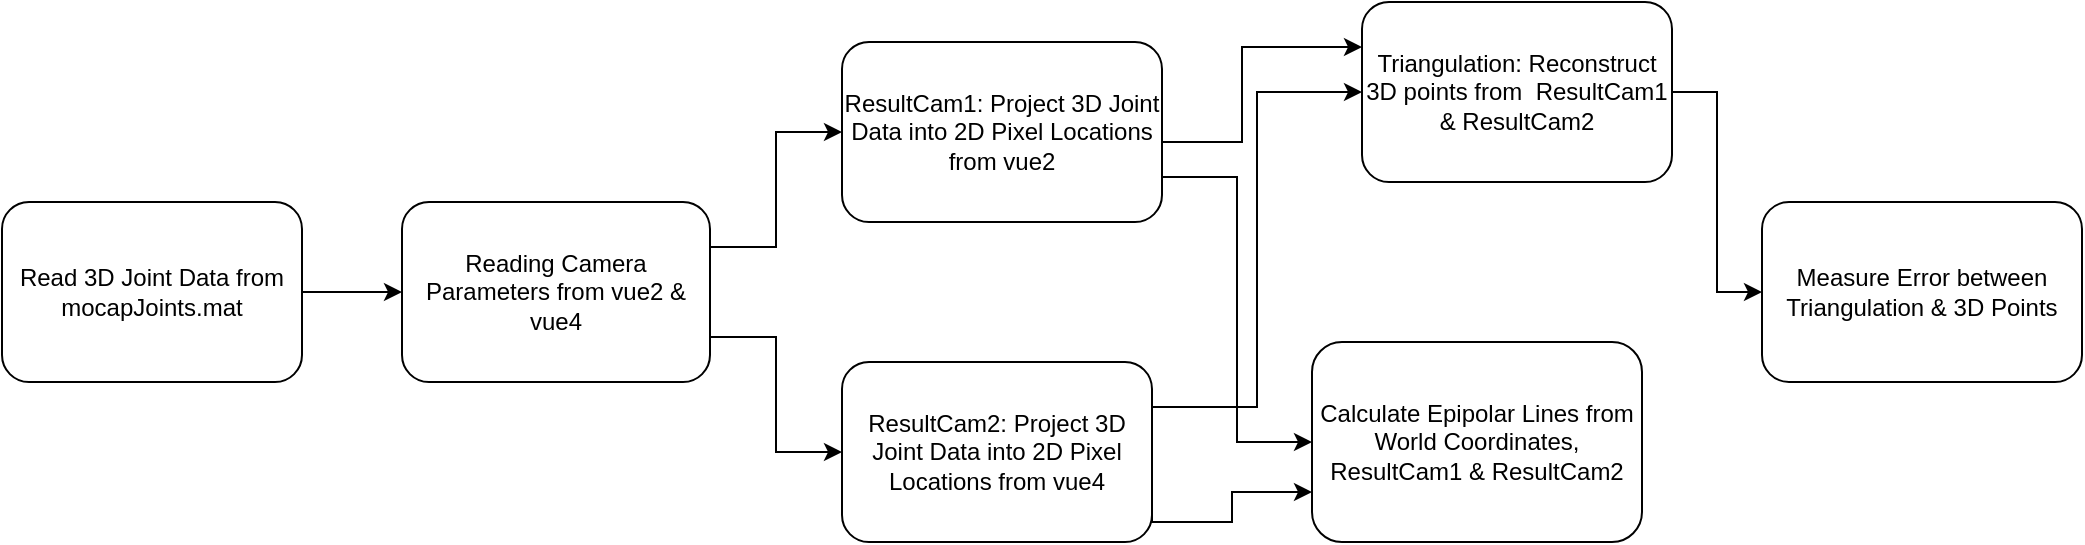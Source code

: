 <mxfile version="13.9.2" type="github">
  <diagram id="C5RBs43oDa-KdzZeNtuy" name="Page-1">
    <mxGraphModel dx="1298" dy="1057" grid="1" gridSize="10" guides="1" tooltips="1" connect="1" arrows="1" fold="1" page="1" pageScale="1" pageWidth="827" pageHeight="1169" math="0" shadow="0">
      <root>
        <mxCell id="WIyWlLk6GJQsqaUBKTNV-0" />
        <mxCell id="WIyWlLk6GJQsqaUBKTNV-1" parent="WIyWlLk6GJQsqaUBKTNV-0" />
        <mxCell id="402DV-XQyOO6TvEaiUYU-20" style="edgeStyle=orthogonalEdgeStyle;rounded=0;orthogonalLoop=1;jettySize=auto;html=1;exitX=1;exitY=0.5;exitDx=0;exitDy=0;entryX=0;entryY=0.5;entryDx=0;entryDy=0;" edge="1" parent="WIyWlLk6GJQsqaUBKTNV-1" source="402DV-XQyOO6TvEaiUYU-1" target="402DV-XQyOO6TvEaiUYU-3">
          <mxGeometry relative="1" as="geometry" />
        </mxCell>
        <mxCell id="402DV-XQyOO6TvEaiUYU-1" value="Triangulation: Reconstruct 3D points from&amp;nbsp; ResultCam1 &amp;amp; ResultCam2" style="rounded=1;whiteSpace=wrap;html=1;" vertex="1" parent="WIyWlLk6GJQsqaUBKTNV-1">
          <mxGeometry x="750" y="300" width="155" height="90" as="geometry" />
        </mxCell>
        <mxCell id="402DV-XQyOO6TvEaiUYU-31" style="edgeStyle=orthogonalEdgeStyle;rounded=0;orthogonalLoop=1;jettySize=auto;html=1;exitX=1;exitY=0.25;exitDx=0;exitDy=0;entryX=0;entryY=0.5;entryDx=0;entryDy=0;" edge="1" parent="WIyWlLk6GJQsqaUBKTNV-1" source="402DV-XQyOO6TvEaiUYU-2" target="402DV-XQyOO6TvEaiUYU-1">
          <mxGeometry relative="1" as="geometry" />
        </mxCell>
        <mxCell id="402DV-XQyOO6TvEaiUYU-32" style="edgeStyle=orthogonalEdgeStyle;rounded=0;orthogonalLoop=1;jettySize=auto;html=1;exitX=1;exitY=0.75;exitDx=0;exitDy=0;entryX=0;entryY=0.75;entryDx=0;entryDy=0;" edge="1" parent="WIyWlLk6GJQsqaUBKTNV-1" source="402DV-XQyOO6TvEaiUYU-2" target="402DV-XQyOO6TvEaiUYU-5">
          <mxGeometry relative="1" as="geometry">
            <Array as="points">
              <mxPoint x="645" y="560" />
              <mxPoint x="685" y="560" />
              <mxPoint x="685" y="545" />
            </Array>
          </mxGeometry>
        </mxCell>
        <mxCell id="402DV-XQyOO6TvEaiUYU-2" value="ResultCam2: Project 3D Joint Data into 2D Pixel Locations from vue4" style="rounded=1;whiteSpace=wrap;html=1;" vertex="1" parent="WIyWlLk6GJQsqaUBKTNV-1">
          <mxGeometry x="490" y="480" width="155" height="90" as="geometry" />
        </mxCell>
        <mxCell id="402DV-XQyOO6TvEaiUYU-3" value="Measure Error between Triangulation &amp;amp; 3D Points" style="rounded=1;whiteSpace=wrap;html=1;" vertex="1" parent="WIyWlLk6GJQsqaUBKTNV-1">
          <mxGeometry x="950" y="400" width="160" height="90" as="geometry" />
        </mxCell>
        <mxCell id="402DV-XQyOO6TvEaiUYU-17" style="edgeStyle=orthogonalEdgeStyle;rounded=0;orthogonalLoop=1;jettySize=auto;html=1;exitX=1;exitY=0.75;exitDx=0;exitDy=0;entryX=0;entryY=0.5;entryDx=0;entryDy=0;" edge="1" parent="WIyWlLk6GJQsqaUBKTNV-1" source="402DV-XQyOO6TvEaiUYU-4" target="402DV-XQyOO6TvEaiUYU-5">
          <mxGeometry relative="1" as="geometry" />
        </mxCell>
        <mxCell id="402DV-XQyOO6TvEaiUYU-29" style="edgeStyle=orthogonalEdgeStyle;rounded=0;orthogonalLoop=1;jettySize=auto;html=1;exitX=1;exitY=0.5;exitDx=0;exitDy=0;entryX=0;entryY=0.25;entryDx=0;entryDy=0;" edge="1" parent="WIyWlLk6GJQsqaUBKTNV-1" source="402DV-XQyOO6TvEaiUYU-4" target="402DV-XQyOO6TvEaiUYU-1">
          <mxGeometry relative="1" as="geometry">
            <Array as="points">
              <mxPoint x="690" y="370" />
              <mxPoint x="690" y="323" />
            </Array>
          </mxGeometry>
        </mxCell>
        <mxCell id="402DV-XQyOO6TvEaiUYU-4" value="ResultCam1: Project 3D Joint Data into 2D Pixel Locations from vue2" style="rounded=1;whiteSpace=wrap;html=1;" vertex="1" parent="WIyWlLk6GJQsqaUBKTNV-1">
          <mxGeometry x="490" y="320" width="160" height="90" as="geometry" />
        </mxCell>
        <mxCell id="402DV-XQyOO6TvEaiUYU-5" value="Calculate Epipolar Lines from World Coordinates, ResultCam1 &amp;amp; ResultCam2" style="rounded=1;whiteSpace=wrap;html=1;" vertex="1" parent="WIyWlLk6GJQsqaUBKTNV-1">
          <mxGeometry x="725" y="470" width="165" height="100" as="geometry" />
        </mxCell>
        <mxCell id="402DV-XQyOO6TvEaiUYU-27" style="edgeStyle=orthogonalEdgeStyle;rounded=0;orthogonalLoop=1;jettySize=auto;html=1;exitX=1;exitY=0.25;exitDx=0;exitDy=0;entryX=0;entryY=0.5;entryDx=0;entryDy=0;" edge="1" parent="WIyWlLk6GJQsqaUBKTNV-1" source="402DV-XQyOO6TvEaiUYU-6" target="402DV-XQyOO6TvEaiUYU-4">
          <mxGeometry relative="1" as="geometry" />
        </mxCell>
        <mxCell id="402DV-XQyOO6TvEaiUYU-28" style="edgeStyle=orthogonalEdgeStyle;rounded=0;orthogonalLoop=1;jettySize=auto;html=1;exitX=1;exitY=0.75;exitDx=0;exitDy=0;entryX=0;entryY=0.5;entryDx=0;entryDy=0;" edge="1" parent="WIyWlLk6GJQsqaUBKTNV-1" source="402DV-XQyOO6TvEaiUYU-6" target="402DV-XQyOO6TvEaiUYU-2">
          <mxGeometry relative="1" as="geometry" />
        </mxCell>
        <mxCell id="402DV-XQyOO6TvEaiUYU-6" value="Reading Camera Parameters from vue2 &amp;amp; vue4" style="rounded=1;whiteSpace=wrap;html=1;" vertex="1" parent="WIyWlLk6GJQsqaUBKTNV-1">
          <mxGeometry x="270" y="400" width="154" height="90" as="geometry" />
        </mxCell>
        <mxCell id="402DV-XQyOO6TvEaiUYU-26" style="edgeStyle=orthogonalEdgeStyle;rounded=0;orthogonalLoop=1;jettySize=auto;html=1;exitX=1;exitY=0.5;exitDx=0;exitDy=0;entryX=0;entryY=0.5;entryDx=0;entryDy=0;" edge="1" parent="WIyWlLk6GJQsqaUBKTNV-1" source="402DV-XQyOO6TvEaiUYU-7" target="402DV-XQyOO6TvEaiUYU-6">
          <mxGeometry relative="1" as="geometry" />
        </mxCell>
        <mxCell id="402DV-XQyOO6TvEaiUYU-7" value="Read 3D Joint Data from mocapJoints.mat" style="rounded=1;whiteSpace=wrap;html=1;" vertex="1" parent="WIyWlLk6GJQsqaUBKTNV-1">
          <mxGeometry x="70" y="400" width="150" height="90" as="geometry" />
        </mxCell>
      </root>
    </mxGraphModel>
  </diagram>
</mxfile>
